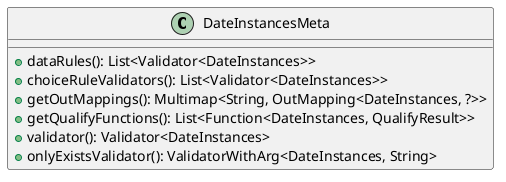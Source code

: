 @startuml

    class DateInstancesMeta [[DateInstancesMeta.html]] {
        +dataRules(): List<Validator<DateInstances>>
        +choiceRuleValidators(): List<Validator<DateInstances>>
        +getOutMappings(): Multimap<String, OutMapping<DateInstances, ?>>
        +getQualifyFunctions(): List<Function<DateInstances, QualifyResult>>
        +validator(): Validator<DateInstances>
        +onlyExistsValidator(): ValidatorWithArg<DateInstances, String>
    }

@enduml
